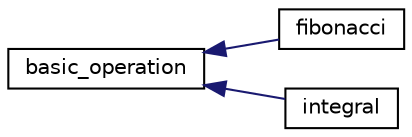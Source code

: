 digraph "Graphical Class Hierarchy"
{
 // LATEX_PDF_SIZE
  edge [fontname="Helvetica",fontsize="10",labelfontname="Helvetica",labelfontsize="10"];
  node [fontname="Helvetica",fontsize="10",shape=record];
  rankdir="LR";
  Node0 [label="basic_operation",height=0.2,width=0.4,color="black", fillcolor="white", style="filled",URL="$classcom_1_1calculator_1_1app_1_1method_1_1basic__operation.html",tooltip=" "];
  Node0 -> Node1 [dir="back",color="midnightblue",fontsize="10",style="solid",fontname="Helvetica"];
  Node1 [label="fibonacci",height=0.2,width=0.4,color="black", fillcolor="white", style="filled",URL="$classcom_1_1calculator_1_1app_1_1method_1_1fibonacci.html",tooltip=" "];
  Node0 -> Node2 [dir="back",color="midnightblue",fontsize="10",style="solid",fontname="Helvetica"];
  Node2 [label="integral",height=0.2,width=0.4,color="black", fillcolor="white", style="filled",URL="$classcom_1_1calculator_1_1app_1_1method_1_1integral.html",tooltip=" "];
}

